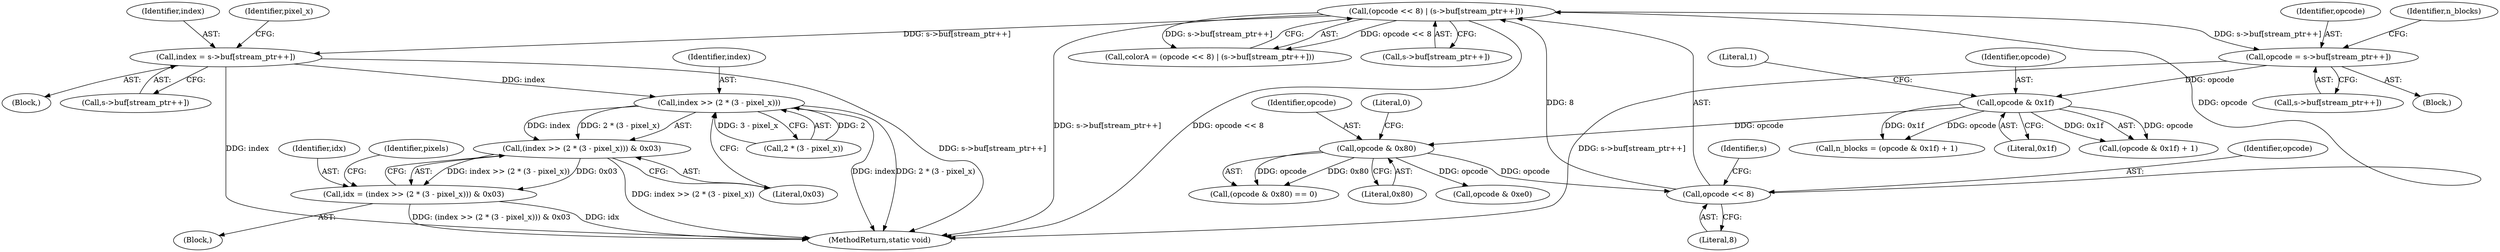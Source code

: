 digraph "0_FFmpeg_3819db745da2ac7fb3faacb116788c32f4753f34@array" {
"1000586" [label="(Call,index = s->buf[stream_ptr++])"];
"1000290" [label="(Call,(opcode << 8) | (s->buf[stream_ptr++]))"];
"1000291" [label="(Call,opcode << 8)"];
"1000283" [label="(Call,opcode & 0x80)"];
"1000277" [label="(Call,opcode & 0x1f)"];
"1000266" [label="(Call,opcode = s->buf[stream_ptr++])"];
"1000607" [label="(Call,index >> (2 * (3 - pixel_x)))"];
"1000606" [label="(Call,(index >> (2 * (3 - pixel_x))) & 0x03)"];
"1000604" [label="(Call,idx = (index >> (2 * (3 - pixel_x))) & 0x03)"];
"1000285" [label="(Literal,0x80)"];
"1000268" [label="(Call,s->buf[stream_ptr++])"];
"1000265" [label="(Block,)"];
"1000274" [label="(Call,n_blocks = (opcode & 0x1f) + 1)"];
"1000283" [label="(Call,opcode & 0x80)"];
"1000277" [label="(Call,opcode & 0x1f)"];
"1000605" [label="(Identifier,idx)"];
"1000279" [label="(Literal,0x1f)"];
"1000267" [label="(Identifier,opcode)"];
"1000291" [label="(Call,opcode << 8)"];
"1000278" [label="(Identifier,opcode)"];
"1000587" [label="(Identifier,index)"];
"1000288" [label="(Call,colorA = (opcode << 8) | (s->buf[stream_ptr++]))"];
"1000286" [label="(Literal,0)"];
"1000604" [label="(Call,idx = (index >> (2 * (3 - pixel_x))) & 0x03)"];
"1000266" [label="(Call,opcode = s->buf[stream_ptr++])"];
"1000585" [label="(Block,)"];
"1000275" [label="(Identifier,n_blocks)"];
"1000588" [label="(Call,s->buf[stream_ptr++])"];
"1000293" [label="(Literal,8)"];
"1000284" [label="(Identifier,opcode)"];
"1000603" [label="(Block,)"];
"1000276" [label="(Call,(opcode & 0x1f) + 1)"];
"1000282" [label="(Call,(opcode & 0x80) == 0)"];
"1000294" [label="(Call,s->buf[stream_ptr++])"];
"1000607" [label="(Call,index >> (2 * (3 - pixel_x)))"];
"1000586" [label="(Call,index = s->buf[stream_ptr++])"];
"1000614" [label="(Literal,0x03)"];
"1000606" [label="(Call,(index >> (2 * (3 - pixel_x))) & 0x03)"];
"1000617" [label="(Identifier,pixels)"];
"1000280" [label="(Literal,1)"];
"1000596" [label="(Identifier,pixel_x)"];
"1000609" [label="(Call,2 * (3 - pixel_x))"];
"1000321" [label="(Call,opcode & 0xe0)"];
"1000296" [label="(Identifier,s)"];
"1000709" [label="(MethodReturn,static void)"];
"1000608" [label="(Identifier,index)"];
"1000292" [label="(Identifier,opcode)"];
"1000290" [label="(Call,(opcode << 8) | (s->buf[stream_ptr++]))"];
"1000586" -> "1000585"  [label="AST: "];
"1000586" -> "1000588"  [label="CFG: "];
"1000587" -> "1000586"  [label="AST: "];
"1000588" -> "1000586"  [label="AST: "];
"1000596" -> "1000586"  [label="CFG: "];
"1000586" -> "1000709"  [label="DDG: s->buf[stream_ptr++]"];
"1000586" -> "1000709"  [label="DDG: index"];
"1000290" -> "1000586"  [label="DDG: s->buf[stream_ptr++]"];
"1000586" -> "1000607"  [label="DDG: index"];
"1000290" -> "1000288"  [label="AST: "];
"1000290" -> "1000294"  [label="CFG: "];
"1000291" -> "1000290"  [label="AST: "];
"1000294" -> "1000290"  [label="AST: "];
"1000288" -> "1000290"  [label="CFG: "];
"1000290" -> "1000709"  [label="DDG: opcode << 8"];
"1000290" -> "1000709"  [label="DDG: s->buf[stream_ptr++]"];
"1000290" -> "1000266"  [label="DDG: s->buf[stream_ptr++]"];
"1000290" -> "1000288"  [label="DDG: opcode << 8"];
"1000290" -> "1000288"  [label="DDG: s->buf[stream_ptr++]"];
"1000291" -> "1000290"  [label="DDG: opcode"];
"1000291" -> "1000290"  [label="DDG: 8"];
"1000291" -> "1000293"  [label="CFG: "];
"1000292" -> "1000291"  [label="AST: "];
"1000293" -> "1000291"  [label="AST: "];
"1000296" -> "1000291"  [label="CFG: "];
"1000283" -> "1000291"  [label="DDG: opcode"];
"1000283" -> "1000282"  [label="AST: "];
"1000283" -> "1000285"  [label="CFG: "];
"1000284" -> "1000283"  [label="AST: "];
"1000285" -> "1000283"  [label="AST: "];
"1000286" -> "1000283"  [label="CFG: "];
"1000283" -> "1000282"  [label="DDG: opcode"];
"1000283" -> "1000282"  [label="DDG: 0x80"];
"1000277" -> "1000283"  [label="DDG: opcode"];
"1000283" -> "1000321"  [label="DDG: opcode"];
"1000277" -> "1000276"  [label="AST: "];
"1000277" -> "1000279"  [label="CFG: "];
"1000278" -> "1000277"  [label="AST: "];
"1000279" -> "1000277"  [label="AST: "];
"1000280" -> "1000277"  [label="CFG: "];
"1000277" -> "1000274"  [label="DDG: opcode"];
"1000277" -> "1000274"  [label="DDG: 0x1f"];
"1000277" -> "1000276"  [label="DDG: opcode"];
"1000277" -> "1000276"  [label="DDG: 0x1f"];
"1000266" -> "1000277"  [label="DDG: opcode"];
"1000266" -> "1000265"  [label="AST: "];
"1000266" -> "1000268"  [label="CFG: "];
"1000267" -> "1000266"  [label="AST: "];
"1000268" -> "1000266"  [label="AST: "];
"1000275" -> "1000266"  [label="CFG: "];
"1000266" -> "1000709"  [label="DDG: s->buf[stream_ptr++]"];
"1000607" -> "1000606"  [label="AST: "];
"1000607" -> "1000609"  [label="CFG: "];
"1000608" -> "1000607"  [label="AST: "];
"1000609" -> "1000607"  [label="AST: "];
"1000614" -> "1000607"  [label="CFG: "];
"1000607" -> "1000709"  [label="DDG: index"];
"1000607" -> "1000709"  [label="DDG: 2 * (3 - pixel_x)"];
"1000607" -> "1000606"  [label="DDG: index"];
"1000607" -> "1000606"  [label="DDG: 2 * (3 - pixel_x)"];
"1000609" -> "1000607"  [label="DDG: 2"];
"1000609" -> "1000607"  [label="DDG: 3 - pixel_x"];
"1000606" -> "1000604"  [label="AST: "];
"1000606" -> "1000614"  [label="CFG: "];
"1000614" -> "1000606"  [label="AST: "];
"1000604" -> "1000606"  [label="CFG: "];
"1000606" -> "1000709"  [label="DDG: index >> (2 * (3 - pixel_x))"];
"1000606" -> "1000604"  [label="DDG: index >> (2 * (3 - pixel_x))"];
"1000606" -> "1000604"  [label="DDG: 0x03"];
"1000604" -> "1000603"  [label="AST: "];
"1000605" -> "1000604"  [label="AST: "];
"1000617" -> "1000604"  [label="CFG: "];
"1000604" -> "1000709"  [label="DDG: idx"];
"1000604" -> "1000709"  [label="DDG: (index >> (2 * (3 - pixel_x))) & 0x03"];
}
